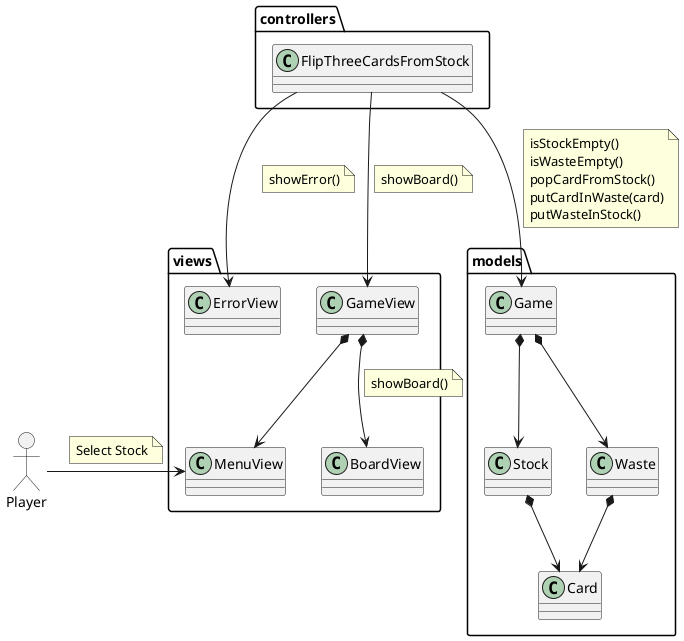 @startuml
mix_actor Player

	package views {
		class MenuView
		class ErrorView
		class GameView
		class BoardView

		GameView *--> BoardView
		note on link: showBoard()
		
		GameView *--> MenuView
	}   

	package controllers {
		class FlipThreeCardsFromStock  
	}

	package models {
		class Game
		class Card
		class Stock
		class Waste
		Stock *--> Card
		Waste *--> Card
		Game *-->Waste
		Game *-->Stock
	}


	Player -right-> MenuView
	note on link: Select Stock\


	FlipThreeCardsFromStock -down-> GameView
	note on link: showBoard()
	FlipThreeCardsFromStock -down-> Game
	note on link: isStockEmpty()\nisWasteEmpty()\npopCardFromStock()\nputCardInWaste(card)\nputWasteInStock()

	FlipThreeCardsFromStock  -down-> ErrorView
	note on link: showError()
@enduml
